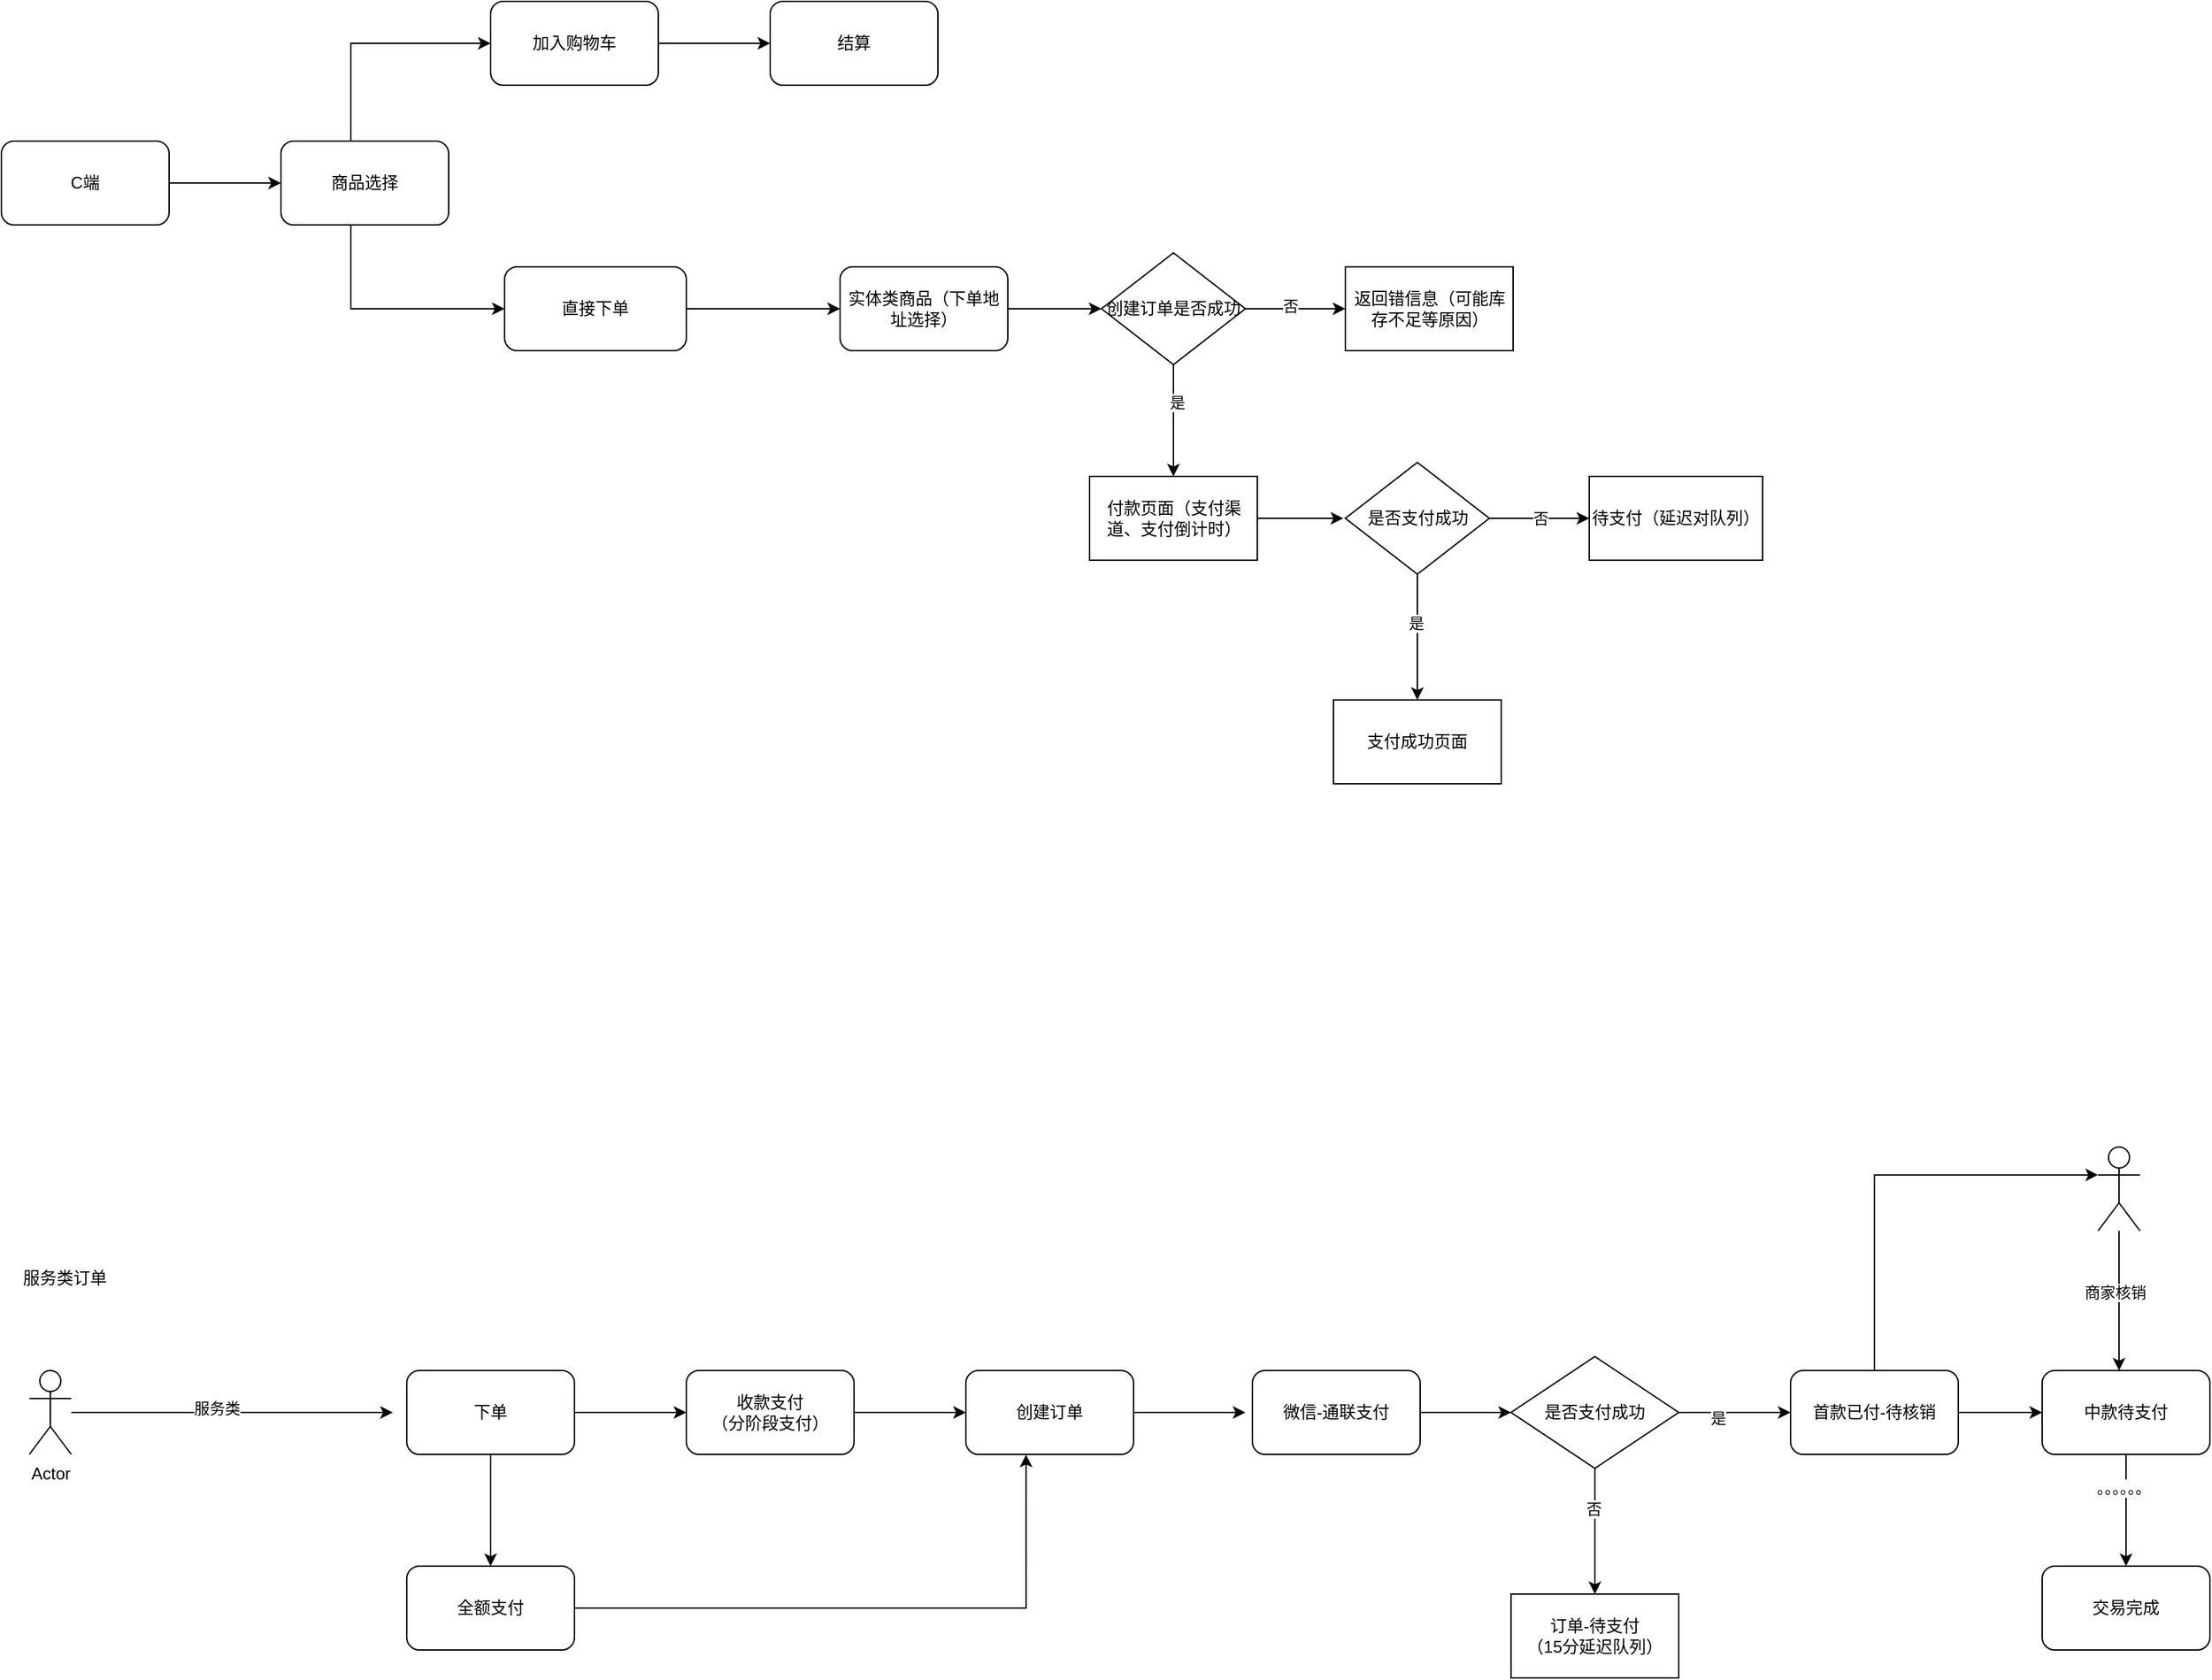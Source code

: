 <mxfile version="20.8.4" type="github">
  <diagram id="UnLvdqP_MzovWsX-BJ6_" name="第 1 页">
    <mxGraphModel dx="2556" dy="1222" grid="1" gridSize="10" guides="1" tooltips="1" connect="1" arrows="1" fold="1" page="1" pageScale="1" pageWidth="827" pageHeight="1169" math="0" shadow="0">
      <root>
        <mxCell id="0" />
        <mxCell id="1" parent="0" />
        <mxCell id="A1_KAzMcSSircRwKWK7I-2" value="" style="edgeStyle=orthogonalEdgeStyle;rounded=0;orthogonalLoop=1;jettySize=auto;html=1;" parent="1" source="A1_KAzMcSSircRwKWK7I-3" target="A1_KAzMcSSircRwKWK7I-6" edge="1">
          <mxGeometry relative="1" as="geometry" />
        </mxCell>
        <mxCell id="A1_KAzMcSSircRwKWK7I-3" value="C端" style="rounded=1;whiteSpace=wrap;html=1;" parent="1" vertex="1">
          <mxGeometry y="340" width="120" height="60" as="geometry" />
        </mxCell>
        <mxCell id="A1_KAzMcSSircRwKWK7I-4" style="edgeStyle=orthogonalEdgeStyle;rounded=0;orthogonalLoop=1;jettySize=auto;html=1;entryX=0;entryY=0.5;entryDx=0;entryDy=0;" parent="1" source="A1_KAzMcSSircRwKWK7I-6" target="A1_KAzMcSSircRwKWK7I-10" edge="1">
          <mxGeometry relative="1" as="geometry">
            <mxPoint x="260" y="270" as="targetPoint" />
            <Array as="points">
              <mxPoint x="250" y="270" />
            </Array>
          </mxGeometry>
        </mxCell>
        <mxCell id="A1_KAzMcSSircRwKWK7I-5" style="edgeStyle=orthogonalEdgeStyle;rounded=0;orthogonalLoop=1;jettySize=auto;html=1;entryX=0;entryY=0.5;entryDx=0;entryDy=0;" parent="1" source="A1_KAzMcSSircRwKWK7I-6" target="A1_KAzMcSSircRwKWK7I-8" edge="1">
          <mxGeometry relative="1" as="geometry">
            <Array as="points">
              <mxPoint x="250" y="460" />
            </Array>
          </mxGeometry>
        </mxCell>
        <mxCell id="A1_KAzMcSSircRwKWK7I-6" value="商品选择" style="whiteSpace=wrap;html=1;rounded=1;" parent="1" vertex="1">
          <mxGeometry x="200" y="340" width="120" height="60" as="geometry" />
        </mxCell>
        <mxCell id="A1_KAzMcSSircRwKWK7I-7" style="edgeStyle=orthogonalEdgeStyle;rounded=0;orthogonalLoop=1;jettySize=auto;html=1;entryX=0;entryY=0.5;entryDx=0;entryDy=0;" parent="1" source="A1_KAzMcSSircRwKWK7I-8" target="A1_KAzMcSSircRwKWK7I-12" edge="1">
          <mxGeometry relative="1" as="geometry" />
        </mxCell>
        <mxCell id="A1_KAzMcSSircRwKWK7I-8" value="直接下单" style="whiteSpace=wrap;html=1;rounded=1;" parent="1" vertex="1">
          <mxGeometry x="360" y="430" width="130" height="60" as="geometry" />
        </mxCell>
        <mxCell id="A1_KAzMcSSircRwKWK7I-9" value="" style="edgeStyle=orthogonalEdgeStyle;rounded=0;orthogonalLoop=1;jettySize=auto;html=1;" parent="1" source="A1_KAzMcSSircRwKWK7I-10" target="A1_KAzMcSSircRwKWK7I-27" edge="1">
          <mxGeometry relative="1" as="geometry" />
        </mxCell>
        <mxCell id="A1_KAzMcSSircRwKWK7I-10" value="加入购物车" style="rounded=1;whiteSpace=wrap;html=1;" parent="1" vertex="1">
          <mxGeometry x="350" y="240" width="120" height="60" as="geometry" />
        </mxCell>
        <mxCell id="A1_KAzMcSSircRwKWK7I-11" style="edgeStyle=orthogonalEdgeStyle;rounded=0;orthogonalLoop=1;jettySize=auto;html=1;entryX=0;entryY=0.5;entryDx=0;entryDy=0;" parent="1" source="A1_KAzMcSSircRwKWK7I-12" target="A1_KAzMcSSircRwKWK7I-17" edge="1">
          <mxGeometry relative="1" as="geometry" />
        </mxCell>
        <mxCell id="A1_KAzMcSSircRwKWK7I-12" value="实体类商品（下单地址选择）" style="rounded=1;whiteSpace=wrap;html=1;" parent="1" vertex="1">
          <mxGeometry x="600" y="430" width="120" height="60" as="geometry" />
        </mxCell>
        <mxCell id="A1_KAzMcSSircRwKWK7I-13" value="" style="edgeStyle=orthogonalEdgeStyle;rounded=0;orthogonalLoop=1;jettySize=auto;html=1;" parent="1" source="A1_KAzMcSSircRwKWK7I-17" target="A1_KAzMcSSircRwKWK7I-18" edge="1">
          <mxGeometry relative="1" as="geometry" />
        </mxCell>
        <mxCell id="A1_KAzMcSSircRwKWK7I-14" value="否" style="edgeLabel;html=1;align=center;verticalAlign=middle;resizable=0;points=[];" parent="A1_KAzMcSSircRwKWK7I-13" vertex="1" connectable="0">
          <mxGeometry x="-0.105" y="3" relative="1" as="geometry">
            <mxPoint y="1" as="offset" />
          </mxGeometry>
        </mxCell>
        <mxCell id="A1_KAzMcSSircRwKWK7I-15" value="" style="edgeStyle=orthogonalEdgeStyle;rounded=0;orthogonalLoop=1;jettySize=auto;html=1;" parent="1" source="A1_KAzMcSSircRwKWK7I-17" target="A1_KAzMcSSircRwKWK7I-20" edge="1">
          <mxGeometry relative="1" as="geometry" />
        </mxCell>
        <mxCell id="A1_KAzMcSSircRwKWK7I-16" value="是" style="edgeLabel;html=1;align=center;verticalAlign=middle;resizable=0;points=[];" parent="A1_KAzMcSSircRwKWK7I-15" vertex="1" connectable="0">
          <mxGeometry x="-0.333" y="2" relative="1" as="geometry">
            <mxPoint as="offset" />
          </mxGeometry>
        </mxCell>
        <mxCell id="A1_KAzMcSSircRwKWK7I-17" value="创建订单是否成功" style="rhombus;whiteSpace=wrap;html=1;" parent="1" vertex="1">
          <mxGeometry x="787" y="420" width="103" height="80" as="geometry" />
        </mxCell>
        <mxCell id="A1_KAzMcSSircRwKWK7I-18" value="返回错信息（可能库存不足等原因）" style="whiteSpace=wrap;html=1;" parent="1" vertex="1">
          <mxGeometry x="961.5" y="430" width="120" height="60" as="geometry" />
        </mxCell>
        <mxCell id="A1_KAzMcSSircRwKWK7I-19" style="edgeStyle=orthogonalEdgeStyle;rounded=0;orthogonalLoop=1;jettySize=auto;html=1;" parent="1" source="A1_KAzMcSSircRwKWK7I-20" edge="1">
          <mxGeometry relative="1" as="geometry">
            <mxPoint x="960.0" y="610.0" as="targetPoint" />
          </mxGeometry>
        </mxCell>
        <mxCell id="A1_KAzMcSSircRwKWK7I-20" value="付款页面（支付渠道、支付倒计时）" style="whiteSpace=wrap;html=1;" parent="1" vertex="1">
          <mxGeometry x="778.5" y="580" width="120" height="60" as="geometry" />
        </mxCell>
        <mxCell id="A1_KAzMcSSircRwKWK7I-21" value="否" style="edgeStyle=orthogonalEdgeStyle;rounded=0;orthogonalLoop=1;jettySize=auto;html=1;" parent="1" source="A1_KAzMcSSircRwKWK7I-24" target="A1_KAzMcSSircRwKWK7I-25" edge="1">
          <mxGeometry relative="1" as="geometry" />
        </mxCell>
        <mxCell id="A1_KAzMcSSircRwKWK7I-22" value="" style="edgeStyle=orthogonalEdgeStyle;rounded=0;orthogonalLoop=1;jettySize=auto;html=1;" parent="1" source="A1_KAzMcSSircRwKWK7I-24" target="A1_KAzMcSSircRwKWK7I-26" edge="1">
          <mxGeometry relative="1" as="geometry" />
        </mxCell>
        <mxCell id="A1_KAzMcSSircRwKWK7I-23" value="是" style="edgeLabel;html=1;align=center;verticalAlign=middle;resizable=0;points=[];" parent="A1_KAzMcSSircRwKWK7I-22" vertex="1" connectable="0">
          <mxGeometry x="-0.222" y="-1" relative="1" as="geometry">
            <mxPoint as="offset" />
          </mxGeometry>
        </mxCell>
        <mxCell id="A1_KAzMcSSircRwKWK7I-24" value="是否支付成功" style="rhombus;whiteSpace=wrap;html=1;" parent="1" vertex="1">
          <mxGeometry x="961.5" y="570" width="103" height="80" as="geometry" />
        </mxCell>
        <mxCell id="A1_KAzMcSSircRwKWK7I-25" value="待支付（延迟对队列）" style="whiteSpace=wrap;html=1;" parent="1" vertex="1">
          <mxGeometry x="1136" y="580" width="124" height="60" as="geometry" />
        </mxCell>
        <mxCell id="A1_KAzMcSSircRwKWK7I-26" value="支付成功页面" style="whiteSpace=wrap;html=1;" parent="1" vertex="1">
          <mxGeometry x="953" y="740" width="120" height="60" as="geometry" />
        </mxCell>
        <mxCell id="A1_KAzMcSSircRwKWK7I-27" value="结算" style="whiteSpace=wrap;html=1;rounded=1;" parent="1" vertex="1">
          <mxGeometry x="550" y="240" width="120" height="60" as="geometry" />
        </mxCell>
        <mxCell id="yQLXG8CFSDH70czdx0Un-3" style="edgeStyle=orthogonalEdgeStyle;rounded=0;orthogonalLoop=1;jettySize=auto;html=1;" edge="1" parent="1" source="yQLXG8CFSDH70czdx0Un-1">
          <mxGeometry relative="1" as="geometry">
            <mxPoint x="280" y="1250" as="targetPoint" />
          </mxGeometry>
        </mxCell>
        <mxCell id="yQLXG8CFSDH70czdx0Un-4" value="服务类" style="edgeLabel;html=1;align=center;verticalAlign=middle;resizable=0;points=[];" vertex="1" connectable="0" parent="yQLXG8CFSDH70czdx0Un-3">
          <mxGeometry x="-0.096" y="3" relative="1" as="geometry">
            <mxPoint as="offset" />
          </mxGeometry>
        </mxCell>
        <mxCell id="yQLXG8CFSDH70czdx0Un-1" value="Actor" style="shape=umlActor;verticalLabelPosition=bottom;verticalAlign=top;html=1;outlineConnect=0;" vertex="1" parent="1">
          <mxGeometry x="20" y="1220" width="30" height="60" as="geometry" />
        </mxCell>
        <mxCell id="yQLXG8CFSDH70czdx0Un-6" value="" style="edgeStyle=orthogonalEdgeStyle;rounded=0;orthogonalLoop=1;jettySize=auto;html=1;" edge="1" parent="1" source="yQLXG8CFSDH70czdx0Un-2" target="yQLXG8CFSDH70czdx0Un-5">
          <mxGeometry relative="1" as="geometry" />
        </mxCell>
        <mxCell id="yQLXG8CFSDH70czdx0Un-8" value="" style="edgeStyle=orthogonalEdgeStyle;rounded=0;orthogonalLoop=1;jettySize=auto;html=1;" edge="1" parent="1" source="yQLXG8CFSDH70czdx0Un-2" target="yQLXG8CFSDH70czdx0Un-7">
          <mxGeometry relative="1" as="geometry" />
        </mxCell>
        <mxCell id="yQLXG8CFSDH70czdx0Un-2" value="下单" style="rounded=1;whiteSpace=wrap;html=1;" vertex="1" parent="1">
          <mxGeometry x="290" y="1220" width="120" height="60" as="geometry" />
        </mxCell>
        <mxCell id="yQLXG8CFSDH70czdx0Un-10" value="" style="edgeStyle=orthogonalEdgeStyle;rounded=0;orthogonalLoop=1;jettySize=auto;html=1;" edge="1" parent="1" source="yQLXG8CFSDH70czdx0Un-5" target="yQLXG8CFSDH70czdx0Un-9">
          <mxGeometry relative="1" as="geometry" />
        </mxCell>
        <mxCell id="yQLXG8CFSDH70czdx0Un-5" value="收款支付&lt;br&gt;（分阶段支付）" style="rounded=1;whiteSpace=wrap;html=1;" vertex="1" parent="1">
          <mxGeometry x="490" y="1220" width="120" height="60" as="geometry" />
        </mxCell>
        <mxCell id="yQLXG8CFSDH70czdx0Un-11" style="edgeStyle=orthogonalEdgeStyle;rounded=0;orthogonalLoop=1;jettySize=auto;html=1;entryX=0.359;entryY=1.003;entryDx=0;entryDy=0;entryPerimeter=0;" edge="1" parent="1" source="yQLXG8CFSDH70czdx0Un-7" target="yQLXG8CFSDH70czdx0Un-9">
          <mxGeometry relative="1" as="geometry" />
        </mxCell>
        <mxCell id="yQLXG8CFSDH70czdx0Un-7" value="全额支付" style="whiteSpace=wrap;html=1;rounded=1;" vertex="1" parent="1">
          <mxGeometry x="290" y="1360" width="120" height="60" as="geometry" />
        </mxCell>
        <mxCell id="yQLXG8CFSDH70czdx0Un-13" value="" style="edgeStyle=orthogonalEdgeStyle;rounded=0;orthogonalLoop=1;jettySize=auto;html=1;" edge="1" parent="1" source="yQLXG8CFSDH70czdx0Un-9">
          <mxGeometry relative="1" as="geometry">
            <mxPoint x="890" y="1250" as="targetPoint" />
          </mxGeometry>
        </mxCell>
        <mxCell id="yQLXG8CFSDH70czdx0Un-9" value="创建订单" style="whiteSpace=wrap;html=1;rounded=1;" vertex="1" parent="1">
          <mxGeometry x="690" y="1220" width="120" height="60" as="geometry" />
        </mxCell>
        <mxCell id="yQLXG8CFSDH70czdx0Un-17" value="" style="edgeStyle=orthogonalEdgeStyle;rounded=0;orthogonalLoop=1;jettySize=auto;html=1;" edge="1" parent="1" source="yQLXG8CFSDH70czdx0Un-14" target="yQLXG8CFSDH70czdx0Un-15">
          <mxGeometry relative="1" as="geometry" />
        </mxCell>
        <mxCell id="yQLXG8CFSDH70czdx0Un-14" value="微信-通联支付" style="rounded=1;whiteSpace=wrap;html=1;" vertex="1" parent="1">
          <mxGeometry x="895" y="1220" width="120" height="60" as="geometry" />
        </mxCell>
        <mxCell id="yQLXG8CFSDH70czdx0Un-19" value="" style="edgeStyle=orthogonalEdgeStyle;rounded=0;orthogonalLoop=1;jettySize=auto;html=1;" edge="1" parent="1" source="yQLXG8CFSDH70czdx0Un-15" target="yQLXG8CFSDH70czdx0Un-18">
          <mxGeometry relative="1" as="geometry" />
        </mxCell>
        <mxCell id="yQLXG8CFSDH70czdx0Un-20" value="否" style="edgeLabel;html=1;align=center;verticalAlign=middle;resizable=0;points=[];" vertex="1" connectable="0" parent="yQLXG8CFSDH70czdx0Un-19">
          <mxGeometry x="-0.356" y="-1" relative="1" as="geometry">
            <mxPoint as="offset" />
          </mxGeometry>
        </mxCell>
        <mxCell id="yQLXG8CFSDH70czdx0Un-22" value="" style="edgeStyle=orthogonalEdgeStyle;rounded=0;orthogonalLoop=1;jettySize=auto;html=1;" edge="1" parent="1" source="yQLXG8CFSDH70czdx0Un-15">
          <mxGeometry relative="1" as="geometry">
            <mxPoint x="1280" y="1250" as="targetPoint" />
          </mxGeometry>
        </mxCell>
        <mxCell id="yQLXG8CFSDH70czdx0Un-23" value="是" style="edgeLabel;html=1;align=center;verticalAlign=middle;resizable=0;points=[];" vertex="1" connectable="0" parent="yQLXG8CFSDH70czdx0Un-22">
          <mxGeometry x="-0.321" y="-4" relative="1" as="geometry">
            <mxPoint as="offset" />
          </mxGeometry>
        </mxCell>
        <mxCell id="yQLXG8CFSDH70czdx0Un-15" value="是否支付成功" style="rhombus;whiteSpace=wrap;html=1;" vertex="1" parent="1">
          <mxGeometry x="1080" y="1210" width="120" height="80" as="geometry" />
        </mxCell>
        <mxCell id="yQLXG8CFSDH70czdx0Un-18" value="订单-待支付&lt;br&gt;（15分延迟队列）" style="whiteSpace=wrap;html=1;" vertex="1" parent="1">
          <mxGeometry x="1080" y="1380" width="120" height="60" as="geometry" />
        </mxCell>
        <mxCell id="yQLXG8CFSDH70czdx0Un-26" style="edgeStyle=orthogonalEdgeStyle;rounded=0;orthogonalLoop=1;jettySize=auto;html=1;entryX=0;entryY=0.333;entryDx=0;entryDy=0;entryPerimeter=0;" edge="1" parent="1" source="yQLXG8CFSDH70czdx0Un-24" target="yQLXG8CFSDH70czdx0Un-25">
          <mxGeometry relative="1" as="geometry">
            <Array as="points">
              <mxPoint x="1340" y="1080" />
            </Array>
          </mxGeometry>
        </mxCell>
        <mxCell id="yQLXG8CFSDH70czdx0Un-32" value="" style="edgeStyle=orthogonalEdgeStyle;rounded=0;orthogonalLoop=1;jettySize=auto;html=1;" edge="1" parent="1" source="yQLXG8CFSDH70czdx0Un-24" target="yQLXG8CFSDH70czdx0Un-31">
          <mxGeometry relative="1" as="geometry" />
        </mxCell>
        <mxCell id="yQLXG8CFSDH70czdx0Un-24" value="首款已付-待核销" style="rounded=1;whiteSpace=wrap;html=1;" vertex="1" parent="1">
          <mxGeometry x="1280" y="1220" width="120" height="60" as="geometry" />
        </mxCell>
        <mxCell id="yQLXG8CFSDH70czdx0Un-28" value="" style="edgeStyle=orthogonalEdgeStyle;rounded=0;orthogonalLoop=1;jettySize=auto;html=1;" edge="1" parent="1" source="yQLXG8CFSDH70czdx0Un-25">
          <mxGeometry relative="1" as="geometry">
            <mxPoint x="1515" y="1220" as="targetPoint" />
          </mxGeometry>
        </mxCell>
        <mxCell id="yQLXG8CFSDH70czdx0Un-33" value="商家核销" style="edgeLabel;html=1;align=center;verticalAlign=middle;resizable=0;points=[];" vertex="1" connectable="0" parent="yQLXG8CFSDH70czdx0Un-28">
          <mxGeometry x="-0.126" y="-3" relative="1" as="geometry">
            <mxPoint as="offset" />
          </mxGeometry>
        </mxCell>
        <mxCell id="yQLXG8CFSDH70czdx0Un-25" value="" style="shape=umlActor;verticalLabelPosition=bottom;verticalAlign=top;html=1;outlineConnect=0;" vertex="1" parent="1">
          <mxGeometry x="1500" y="1060" width="30" height="60" as="geometry" />
        </mxCell>
        <mxCell id="yQLXG8CFSDH70czdx0Un-36" value="" style="edgeStyle=orthogonalEdgeStyle;rounded=0;orthogonalLoop=1;jettySize=auto;html=1;" edge="1" parent="1" source="yQLXG8CFSDH70czdx0Un-31" target="yQLXG8CFSDH70czdx0Un-35">
          <mxGeometry relative="1" as="geometry" />
        </mxCell>
        <mxCell id="yQLXG8CFSDH70czdx0Un-37" value="。。。。。。" style="edgeLabel;html=1;align=center;verticalAlign=middle;resizable=0;points=[];" vertex="1" connectable="0" parent="yQLXG8CFSDH70czdx0Un-36">
          <mxGeometry x="-0.4" y="-2" relative="1" as="geometry">
            <mxPoint as="offset" />
          </mxGeometry>
        </mxCell>
        <mxCell id="yQLXG8CFSDH70czdx0Un-31" value="中款待支付" style="rounded=1;whiteSpace=wrap;html=1;" vertex="1" parent="1">
          <mxGeometry x="1460" y="1220" width="120" height="60" as="geometry" />
        </mxCell>
        <mxCell id="yQLXG8CFSDH70czdx0Un-35" value="交易完成" style="whiteSpace=wrap;html=1;rounded=1;" vertex="1" parent="1">
          <mxGeometry x="1460" y="1360" width="120" height="60" as="geometry" />
        </mxCell>
        <mxCell id="yQLXG8CFSDH70czdx0Un-38" value="服务类订单" style="text;html=1;align=center;verticalAlign=middle;resizable=0;points=[];autosize=1;strokeColor=none;fillColor=none;" vertex="1" parent="1">
          <mxGeometry x="5" y="1139" width="80" height="30" as="geometry" />
        </mxCell>
      </root>
    </mxGraphModel>
  </diagram>
</mxfile>
